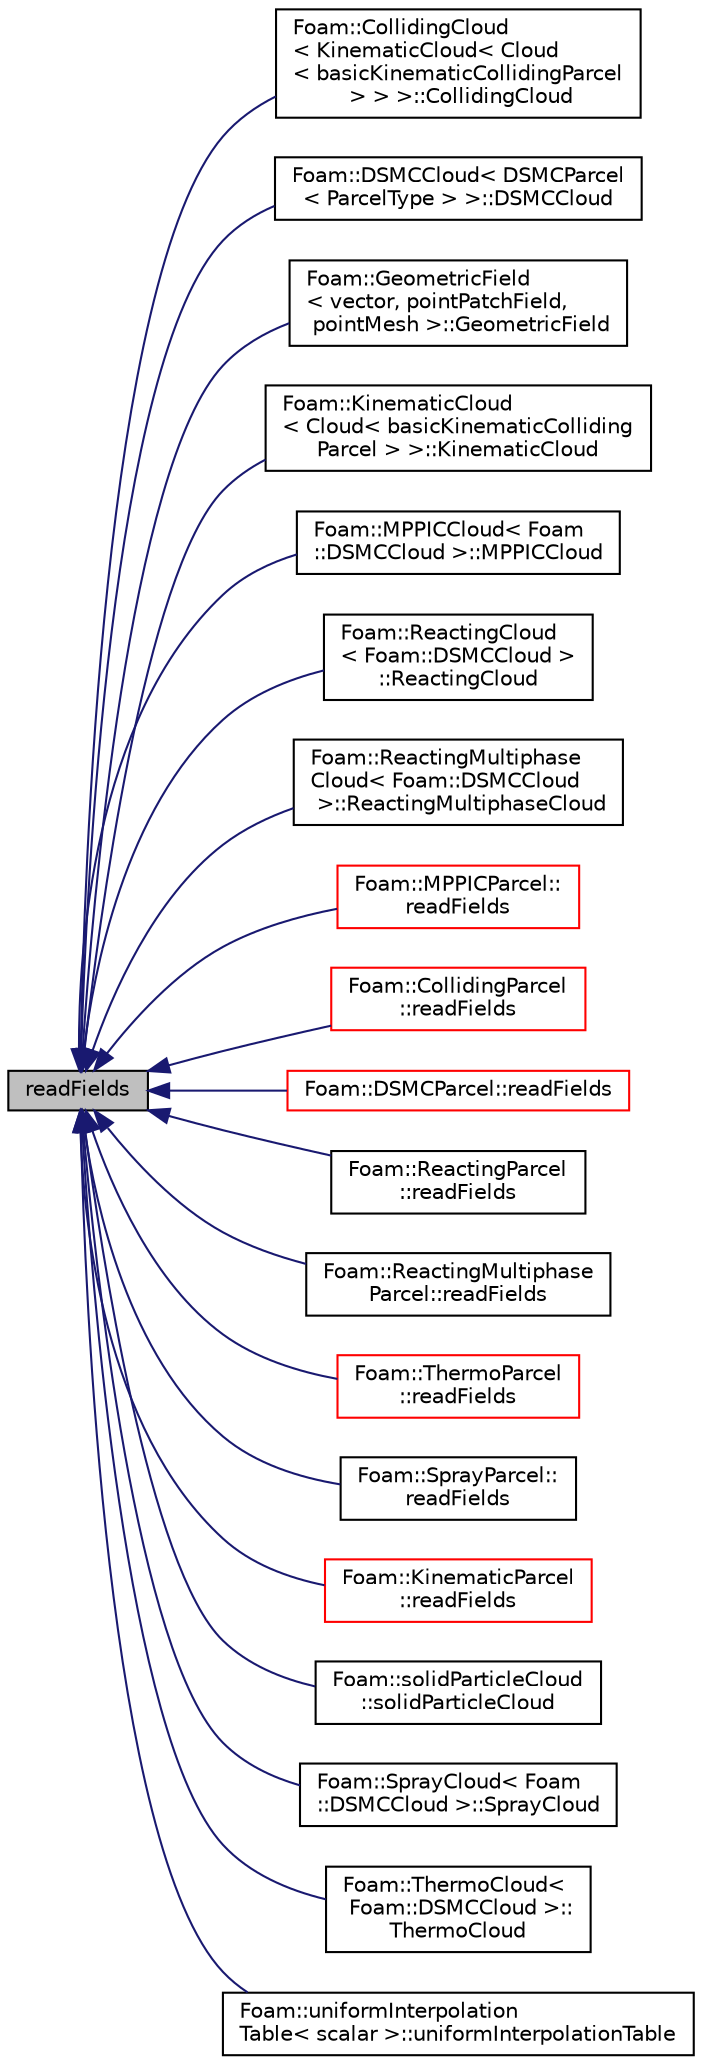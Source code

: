 digraph "readFields"
{
  bgcolor="transparent";
  edge [fontname="Helvetica",fontsize="10",labelfontname="Helvetica",labelfontsize="10"];
  node [fontname="Helvetica",fontsize="10",shape=record];
  rankdir="LR";
  Node90031 [label="readFields",height=0.2,width=0.4,color="black", fillcolor="grey75", style="filled", fontcolor="black"];
  Node90031 -> Node90032 [dir="back",color="midnightblue",fontsize="10",style="solid",fontname="Helvetica"];
  Node90032 [label="Foam::CollidingCloud\l\< KinematicCloud\< Cloud\l\< basicKinematicCollidingParcel\l \> \> \>::CollidingCloud",height=0.2,width=0.4,color="black",URL="$a24885.html#a9302cfce90f9a42cce11387d9e10c2a9",tooltip="Construct given carrier gas fields. "];
  Node90031 -> Node90033 [dir="back",color="midnightblue",fontsize="10",style="solid",fontname="Helvetica"];
  Node90033 [label="Foam::DSMCCloud\< DSMCParcel\l\< ParcelType \> \>::DSMCCloud",height=0.2,width=0.4,color="black",URL="$a24813.html#a19f8ac738a92ea19708e1682dfedd5f6",tooltip="Construct given name and mesh, will read Parcels and fields from. "];
  Node90031 -> Node90034 [dir="back",color="midnightblue",fontsize="10",style="solid",fontname="Helvetica"];
  Node90034 [label="Foam::GeometricField\l\< vector, pointPatchField,\l pointMesh \>::GeometricField",height=0.2,width=0.4,color="black",URL="$a23249.html#a06bb95f53761708e6ff15cb44d4c88e2",tooltip="Construct and read given IOobject. "];
  Node90031 -> Node90035 [dir="back",color="midnightblue",fontsize="10",style="solid",fontname="Helvetica"];
  Node90035 [label="Foam::KinematicCloud\l\< Cloud\< basicKinematicColliding\lParcel \> \>::KinematicCloud",height=0.2,width=0.4,color="black",URL="$a24913.html#a490813e361921633c591a63eb9cb72c3",tooltip="Construct given carrier gas fields. "];
  Node90031 -> Node90036 [dir="back",color="midnightblue",fontsize="10",style="solid",fontname="Helvetica"];
  Node90036 [label="Foam::MPPICCloud\< Foam\l::DSMCCloud \>::MPPICCloud",height=0.2,width=0.4,color="black",URL="$a24929.html#adbe09ebdc623965d71b34b624f780e62",tooltip="Construct given carrier gas fields. "];
  Node90031 -> Node90037 [dir="back",color="midnightblue",fontsize="10",style="solid",fontname="Helvetica"];
  Node90037 [label="Foam::ReactingCloud\l\< Foam::DSMCCloud \>\l::ReactingCloud",height=0.2,width=0.4,color="black",URL="$a24941.html#a2e58a8afea4a106a799124386cb11e5d",tooltip="Construct given carrier gas fields. "];
  Node90031 -> Node90038 [dir="back",color="midnightblue",fontsize="10",style="solid",fontname="Helvetica"];
  Node90038 [label="Foam::ReactingMultiphase\lCloud\< Foam::DSMCCloud\l \>::ReactingMultiphaseCloud",height=0.2,width=0.4,color="black",URL="$a24953.html#aa72f12c5613c928b9c79fda89e38b7ee",tooltip="Construct given carrier gas fields. "];
  Node90031 -> Node90039 [dir="back",color="midnightblue",fontsize="10",style="solid",fontname="Helvetica"];
  Node90039 [label="Foam::MPPICParcel::\lreadFields",height=0.2,width=0.4,color="red",URL="$a25021.html#ae1118a08fed2fe58c47d9142f0f131af",tooltip="Read. "];
  Node90031 -> Node90041 [dir="back",color="midnightblue",fontsize="10",style="solid",fontname="Helvetica"];
  Node90041 [label="Foam::CollidingParcel\l::readFields",height=0.2,width=0.4,color="red",URL="$a24981.html#ae1118a08fed2fe58c47d9142f0f131af",tooltip="Read. "];
  Node90031 -> Node90043 [dir="back",color="midnightblue",fontsize="10",style="solid",fontname="Helvetica"];
  Node90043 [label="Foam::DSMCParcel::readFields",height=0.2,width=0.4,color="red",URL="$a24817.html#a0258912d2bce5911770ec179c0f489be"];
  Node90031 -> Node90045 [dir="back",color="midnightblue",fontsize="10",style="solid",fontname="Helvetica"];
  Node90045 [label="Foam::ReactingParcel\l::readFields",height=0.2,width=0.4,color="black",URL="$a25049.html#ae1118a08fed2fe58c47d9142f0f131af",tooltip="Read - no composition. "];
  Node90031 -> Node90046 [dir="back",color="midnightblue",fontsize="10",style="solid",fontname="Helvetica"];
  Node90046 [label="Foam::ReactingMultiphase\lParcel::readFields",height=0.2,width=0.4,color="black",URL="$a25037.html#ae1118a08fed2fe58c47d9142f0f131af",tooltip="Read - no composition. "];
  Node90031 -> Node90047 [dir="back",color="midnightblue",fontsize="10",style="solid",fontname="Helvetica"];
  Node90047 [label="Foam::ThermoParcel\l::readFields",height=0.2,width=0.4,color="red",URL="$a25065.html#ae1118a08fed2fe58c47d9142f0f131af",tooltip="Read. "];
  Node90031 -> Node90049 [dir="back",color="midnightblue",fontsize="10",style="solid",fontname="Helvetica"];
  Node90049 [label="Foam::SprayParcel::\lreadFields",height=0.2,width=0.4,color="black",URL="$a25665.html#ae1118a08fed2fe58c47d9142f0f131af",tooltip="Read - no composition. "];
  Node90031 -> Node90050 [dir="back",color="midnightblue",fontsize="10",style="solid",fontname="Helvetica"];
  Node90050 [label="Foam::KinematicParcel\l::readFields",height=0.2,width=0.4,color="red",URL="$a25005.html#ae1118a08fed2fe58c47d9142f0f131af",tooltip="Read. "];
  Node90031 -> Node90052 [dir="back",color="midnightblue",fontsize="10",style="solid",fontname="Helvetica"];
  Node90052 [label="Foam::solidParticleCloud\l::solidParticleCloud",height=0.2,width=0.4,color="black",URL="$a25645.html#a814d5c23177e331b69ad11b5428aca1a",tooltip="Construct given mesh. "];
  Node90031 -> Node90053 [dir="back",color="midnightblue",fontsize="10",style="solid",fontname="Helvetica"];
  Node90053 [label="Foam::SprayCloud\< Foam\l::DSMCCloud \>::SprayCloud",height=0.2,width=0.4,color="black",URL="$a25661.html#a99a36ed285b9a6cfbb1e65454933979e",tooltip="Construct given carrier gas fields. "];
  Node90031 -> Node90054 [dir="back",color="midnightblue",fontsize="10",style="solid",fontname="Helvetica"];
  Node90054 [label="Foam::ThermoCloud\<\l Foam::DSMCCloud \>::\lThermoCloud",height=0.2,width=0.4,color="black",URL="$a24961.html#acb3c0d0149a940bbe8a73fbb3734ca02",tooltip="Construct given carrier gas fields. "];
  Node90031 -> Node90055 [dir="back",color="midnightblue",fontsize="10",style="solid",fontname="Helvetica"];
  Node90055 [label="Foam::uniformInterpolation\lTable\< scalar \>::uniformInterpolationTable",height=0.2,width=0.4,color="black",URL="$a27885.html#a4c954cbecc3c8a2260e1af99ec9e0520",tooltip="Construct from IOobject and readFields flag. "];
}
